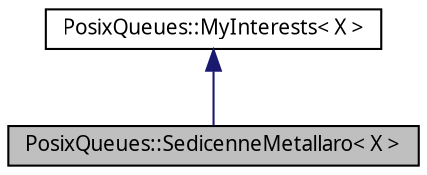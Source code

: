 digraph G
{
  edge [fontname="FreeSans.ttf",fontsize=10,labelfontname="FreeSans.ttf",labelfontsize=10];
  node [fontname="FreeSans.ttf",fontsize=10,shape=record];
  Node1 [label="PosixQueues::SedicenneMetallaro\< X \>",height=0.2,width=0.4,color="black", fillcolor="grey75", style="filled" fontcolor="black"];
  Node2 -> Node1 [dir=back,color="midnightblue",fontsize=10,style="solid",fontname="FreeSans.ttf"];
  Node2 [label="PosixQueues::MyInterests\< X \>",height=0.2,width=0.4,color="black", fillcolor="white", style="filled",URL="$struct_posix_queues_1_1_my_interests.html"];
}
